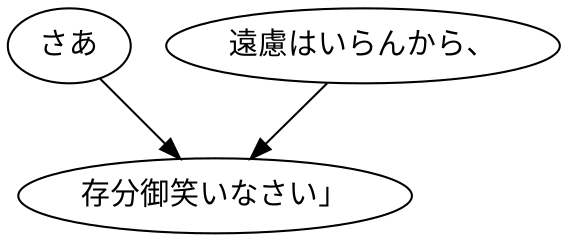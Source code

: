 digraph graph1720 {
	node0 [label="さあ"];
	node1 [label="遠慮はいらんから、"];
	node2 [label="存分御笑いなさい」"];
	node0 -> node2;
	node1 -> node2;
}
